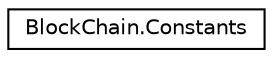 digraph "Graphical Class Hierarchy"
{
 // LATEX_PDF_SIZE
  edge [fontname="Helvetica",fontsize="10",labelfontname="Helvetica",labelfontsize="10"];
  node [fontname="Helvetica",fontsize="10",shape=record];
  rankdir="LR";
  Node0 [label="BlockChain.Constants",height=0.2,width=0.4,color="black", fillcolor="white", style="filled",URL="$classBlockChain_1_1Constants.html",tooltip=" "];
}
